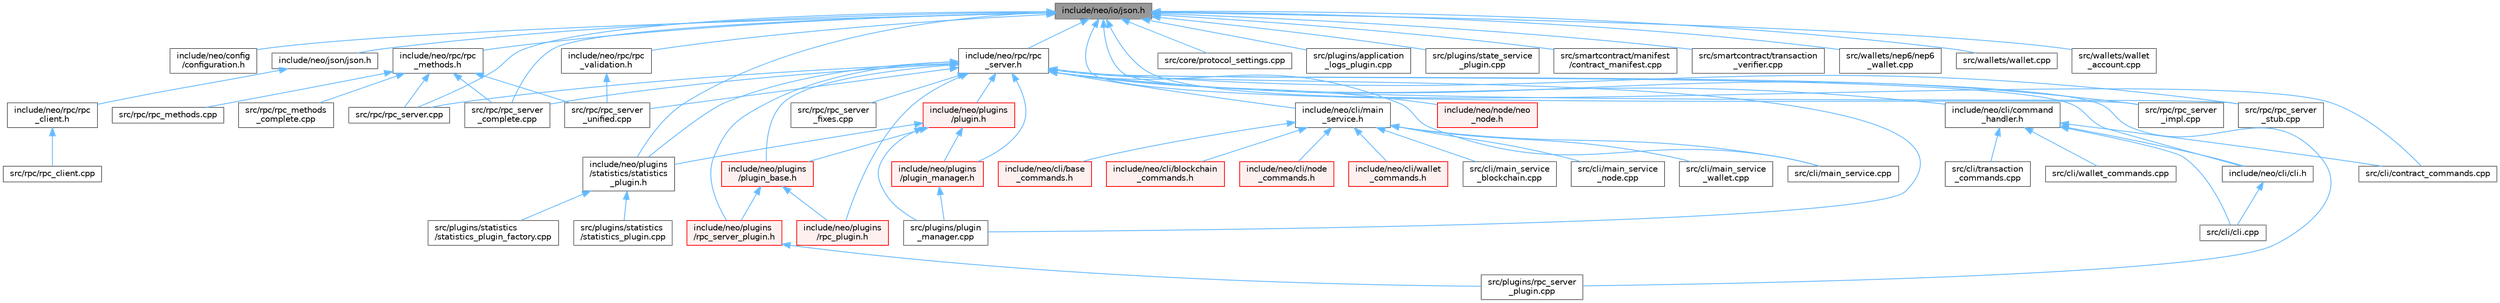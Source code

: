 digraph "include/neo/io/json.h"
{
 // LATEX_PDF_SIZE
  bgcolor="transparent";
  edge [fontname=Helvetica,fontsize=10,labelfontname=Helvetica,labelfontsize=10];
  node [fontname=Helvetica,fontsize=10,shape=box,height=0.2,width=0.4];
  Node1 [id="Node000001",label="include/neo/io/json.h",height=0.2,width=0.4,color="gray40", fillcolor="grey60", style="filled", fontcolor="black",tooltip=" "];
  Node1 -> Node2 [id="edge1_Node000001_Node000002",dir="back",color="steelblue1",style="solid",tooltip=" "];
  Node2 [id="Node000002",label="include/neo/config\l/configuration.h",height=0.2,width=0.4,color="grey40", fillcolor="white", style="filled",URL="$configuration_8h.html",tooltip=" "];
  Node1 -> Node3 [id="edge2_Node000001_Node000003",dir="back",color="steelblue1",style="solid",tooltip=" "];
  Node3 [id="Node000003",label="include/neo/json/json.h",height=0.2,width=0.4,color="grey40", fillcolor="white", style="filled",URL="$json_2json_8h.html",tooltip=" "];
  Node3 -> Node4 [id="edge3_Node000003_Node000004",dir="back",color="steelblue1",style="solid",tooltip=" "];
  Node4 [id="Node000004",label="include/neo/rpc/rpc\l_client.h",height=0.2,width=0.4,color="grey40", fillcolor="white", style="filled",URL="$rpc__client_8h.html",tooltip=" "];
  Node4 -> Node5 [id="edge4_Node000004_Node000005",dir="back",color="steelblue1",style="solid",tooltip=" "];
  Node5 [id="Node000005",label="src/rpc/rpc_client.cpp",height=0.2,width=0.4,color="grey40", fillcolor="white", style="filled",URL="$rpc__client_8cpp.html",tooltip=" "];
  Node1 -> Node6 [id="edge5_Node000001_Node000006",dir="back",color="steelblue1",style="solid",tooltip=" "];
  Node6 [id="Node000006",label="include/neo/plugins\l/statistics/statistics\l_plugin.h",height=0.2,width=0.4,color="grey40", fillcolor="white", style="filled",URL="$statistics_2statistics__plugin_8h.html",tooltip=" "];
  Node6 -> Node7 [id="edge6_Node000006_Node000007",dir="back",color="steelblue1",style="solid",tooltip=" "];
  Node7 [id="Node000007",label="src/plugins/statistics\l/statistics_plugin.cpp",height=0.2,width=0.4,color="grey40", fillcolor="white", style="filled",URL="$statistics_2statistics__plugin_8cpp.html",tooltip=" "];
  Node6 -> Node8 [id="edge7_Node000006_Node000008",dir="back",color="steelblue1",style="solid",tooltip=" "];
  Node8 [id="Node000008",label="src/plugins/statistics\l/statistics_plugin_factory.cpp",height=0.2,width=0.4,color="grey40", fillcolor="white", style="filled",URL="$statistics__plugin__factory_8cpp.html",tooltip=" "];
  Node1 -> Node9 [id="edge8_Node000001_Node000009",dir="back",color="steelblue1",style="solid",tooltip=" "];
  Node9 [id="Node000009",label="include/neo/rpc/rpc\l_methods.h",height=0.2,width=0.4,color="grey40", fillcolor="white", style="filled",URL="$rpc__methods_8h.html",tooltip=" "];
  Node9 -> Node10 [id="edge9_Node000009_Node000010",dir="back",color="steelblue1",style="solid",tooltip=" "];
  Node10 [id="Node000010",label="src/rpc/rpc_methods.cpp",height=0.2,width=0.4,color="grey40", fillcolor="white", style="filled",URL="$rpc__methods_8cpp.html",tooltip=" "];
  Node9 -> Node11 [id="edge10_Node000009_Node000011",dir="back",color="steelblue1",style="solid",tooltip=" "];
  Node11 [id="Node000011",label="src/rpc/rpc_methods\l_complete.cpp",height=0.2,width=0.4,color="grey40", fillcolor="white", style="filled",URL="$rpc__methods__complete_8cpp.html",tooltip=" "];
  Node9 -> Node12 [id="edge11_Node000009_Node000012",dir="back",color="steelblue1",style="solid",tooltip=" "];
  Node12 [id="Node000012",label="src/rpc/rpc_server.cpp",height=0.2,width=0.4,color="grey40", fillcolor="white", style="filled",URL="$rpc__server_8cpp.html",tooltip=" "];
  Node9 -> Node13 [id="edge12_Node000009_Node000013",dir="back",color="steelblue1",style="solid",tooltip=" "];
  Node13 [id="Node000013",label="src/rpc/rpc_server\l_complete.cpp",height=0.2,width=0.4,color="grey40", fillcolor="white", style="filled",URL="$rpc__server__complete_8cpp.html",tooltip=" "];
  Node9 -> Node14 [id="edge13_Node000009_Node000014",dir="back",color="steelblue1",style="solid",tooltip=" "];
  Node14 [id="Node000014",label="src/rpc/rpc_server\l_unified.cpp",height=0.2,width=0.4,color="grey40", fillcolor="white", style="filled",URL="$rpc__server__unified_8cpp.html",tooltip=" "];
  Node1 -> Node15 [id="edge14_Node000001_Node000015",dir="back",color="steelblue1",style="solid",tooltip=" "];
  Node15 [id="Node000015",label="include/neo/rpc/rpc\l_server.h",height=0.2,width=0.4,color="grey40", fillcolor="white", style="filled",URL="$rpc__server_8h.html",tooltip=" "];
  Node15 -> Node16 [id="edge15_Node000015_Node000016",dir="back",color="steelblue1",style="solid",tooltip=" "];
  Node16 [id="Node000016",label="include/neo/cli/cli.h",height=0.2,width=0.4,color="grey40", fillcolor="white", style="filled",URL="$cli_8h.html",tooltip=" "];
  Node16 -> Node17 [id="edge16_Node000016_Node000017",dir="back",color="steelblue1",style="solid",tooltip=" "];
  Node17 [id="Node000017",label="src/cli/cli.cpp",height=0.2,width=0.4,color="grey40", fillcolor="white", style="filled",URL="$cli_8cpp.html",tooltip=" "];
  Node15 -> Node18 [id="edge17_Node000015_Node000018",dir="back",color="steelblue1",style="solid",tooltip=" "];
  Node18 [id="Node000018",label="include/neo/cli/command\l_handler.h",height=0.2,width=0.4,color="grey40", fillcolor="white", style="filled",URL="$command__handler_8h.html",tooltip=" "];
  Node18 -> Node16 [id="edge18_Node000018_Node000016",dir="back",color="steelblue1",style="solid",tooltip=" "];
  Node18 -> Node17 [id="edge19_Node000018_Node000017",dir="back",color="steelblue1",style="solid",tooltip=" "];
  Node18 -> Node19 [id="edge20_Node000018_Node000019",dir="back",color="steelblue1",style="solid",tooltip=" "];
  Node19 [id="Node000019",label="src/cli/contract_commands.cpp",height=0.2,width=0.4,color="grey40", fillcolor="white", style="filled",URL="$contract__commands_8cpp.html",tooltip=" "];
  Node18 -> Node20 [id="edge21_Node000018_Node000020",dir="back",color="steelblue1",style="solid",tooltip=" "];
  Node20 [id="Node000020",label="src/cli/transaction\l_commands.cpp",height=0.2,width=0.4,color="grey40", fillcolor="white", style="filled",URL="$transaction__commands_8cpp.html",tooltip=" "];
  Node18 -> Node21 [id="edge22_Node000018_Node000021",dir="back",color="steelblue1",style="solid",tooltip=" "];
  Node21 [id="Node000021",label="src/cli/wallet_commands.cpp",height=0.2,width=0.4,color="grey40", fillcolor="white", style="filled",URL="$wallet__commands_8cpp.html",tooltip=" "];
  Node15 -> Node22 [id="edge23_Node000015_Node000022",dir="back",color="steelblue1",style="solid",tooltip=" "];
  Node22 [id="Node000022",label="include/neo/cli/main\l_service.h",height=0.2,width=0.4,color="grey40", fillcolor="white", style="filled",URL="$main__service_8h.html",tooltip=" "];
  Node22 -> Node23 [id="edge24_Node000022_Node000023",dir="back",color="steelblue1",style="solid",tooltip=" "];
  Node23 [id="Node000023",label="include/neo/cli/base\l_commands.h",height=0.2,width=0.4,color="red", fillcolor="#FFF0F0", style="filled",URL="$base__commands_8h.html",tooltip=" "];
  Node22 -> Node25 [id="edge25_Node000022_Node000025",dir="back",color="steelblue1",style="solid",tooltip=" "];
  Node25 [id="Node000025",label="include/neo/cli/blockchain\l_commands.h",height=0.2,width=0.4,color="red", fillcolor="#FFF0F0", style="filled",URL="$blockchain__commands_8h.html",tooltip=" "];
  Node22 -> Node27 [id="edge26_Node000022_Node000027",dir="back",color="steelblue1",style="solid",tooltip=" "];
  Node27 [id="Node000027",label="include/neo/cli/node\l_commands.h",height=0.2,width=0.4,color="red", fillcolor="#FFF0F0", style="filled",URL="$node__commands_8h.html",tooltip=" "];
  Node22 -> Node29 [id="edge27_Node000022_Node000029",dir="back",color="steelblue1",style="solid",tooltip=" "];
  Node29 [id="Node000029",label="include/neo/cli/wallet\l_commands.h",height=0.2,width=0.4,color="red", fillcolor="#FFF0F0", style="filled",URL="$wallet__commands_8h.html",tooltip=" "];
  Node22 -> Node31 [id="edge28_Node000022_Node000031",dir="back",color="steelblue1",style="solid",tooltip=" "];
  Node31 [id="Node000031",label="src/cli/main_service.cpp",height=0.2,width=0.4,color="grey40", fillcolor="white", style="filled",URL="$main__service_8cpp.html",tooltip=" "];
  Node22 -> Node32 [id="edge29_Node000022_Node000032",dir="back",color="steelblue1",style="solid",tooltip=" "];
  Node32 [id="Node000032",label="src/cli/main_service\l_blockchain.cpp",height=0.2,width=0.4,color="grey40", fillcolor="white", style="filled",URL="$main__service__blockchain_8cpp.html",tooltip=" "];
  Node22 -> Node33 [id="edge30_Node000022_Node000033",dir="back",color="steelblue1",style="solid",tooltip=" "];
  Node33 [id="Node000033",label="src/cli/main_service\l_node.cpp",height=0.2,width=0.4,color="grey40", fillcolor="white", style="filled",URL="$main__service__node_8cpp.html",tooltip=" "];
  Node22 -> Node34 [id="edge31_Node000022_Node000034",dir="back",color="steelblue1",style="solid",tooltip=" "];
  Node34 [id="Node000034",label="src/cli/main_service\l_wallet.cpp",height=0.2,width=0.4,color="grey40", fillcolor="white", style="filled",URL="$main__service__wallet_8cpp.html",tooltip=" "];
  Node15 -> Node35 [id="edge32_Node000015_Node000035",dir="back",color="steelblue1",style="solid",tooltip=" "];
  Node35 [id="Node000035",label="include/neo/node/neo\l_node.h",height=0.2,width=0.4,color="red", fillcolor="#FFF0F0", style="filled",URL="$neo__node_8h.html",tooltip=" "];
  Node15 -> Node40 [id="edge33_Node000015_Node000040",dir="back",color="steelblue1",style="solid",tooltip=" "];
  Node40 [id="Node000040",label="include/neo/plugins\l/plugin.h",height=0.2,width=0.4,color="red", fillcolor="#FFF0F0", style="filled",URL="$plugins_2plugin_8h.html",tooltip=" "];
  Node40 -> Node41 [id="edge34_Node000040_Node000041",dir="back",color="steelblue1",style="solid",tooltip=" "];
  Node41 [id="Node000041",label="include/neo/plugins\l/plugin_base.h",height=0.2,width=0.4,color="red", fillcolor="#FFF0F0", style="filled",URL="$plugin__base_8h.html",tooltip=" "];
  Node41 -> Node47 [id="edge35_Node000041_Node000047",dir="back",color="steelblue1",style="solid",tooltip=" "];
  Node47 [id="Node000047",label="include/neo/plugins\l/rpc_plugin.h",height=0.2,width=0.4,color="red", fillcolor="#FFF0F0", style="filled",URL="$rpc__plugin_8h.html",tooltip=" "];
  Node41 -> Node49 [id="edge36_Node000041_Node000049",dir="back",color="steelblue1",style="solid",tooltip=" "];
  Node49 [id="Node000049",label="include/neo/plugins\l/rpc_server_plugin.h",height=0.2,width=0.4,color="red", fillcolor="#FFF0F0", style="filled",URL="$rpc__server__plugin_8h.html",tooltip=" "];
  Node49 -> Node50 [id="edge37_Node000049_Node000050",dir="back",color="steelblue1",style="solid",tooltip=" "];
  Node50 [id="Node000050",label="src/plugins/rpc_server\l_plugin.cpp",height=0.2,width=0.4,color="grey40", fillcolor="white", style="filled",URL="$rpc__server__plugin_8cpp.html",tooltip=" "];
  Node40 -> Node58 [id="edge38_Node000040_Node000058",dir="back",color="steelblue1",style="solid",tooltip=" "];
  Node58 [id="Node000058",label="include/neo/plugins\l/plugin_manager.h",height=0.2,width=0.4,color="red", fillcolor="#FFF0F0", style="filled",URL="$plugin__manager_8h.html",tooltip=" "];
  Node58 -> Node61 [id="edge39_Node000058_Node000061",dir="back",color="steelblue1",style="solid",tooltip=" "];
  Node61 [id="Node000061",label="src/plugins/plugin\l_manager.cpp",height=0.2,width=0.4,color="grey40", fillcolor="white", style="filled",URL="$plugin__manager_8cpp.html",tooltip=" "];
  Node40 -> Node6 [id="edge40_Node000040_Node000006",dir="back",color="steelblue1",style="solid",tooltip=" "];
  Node40 -> Node61 [id="edge41_Node000040_Node000061",dir="back",color="steelblue1",style="solid",tooltip=" "];
  Node15 -> Node41 [id="edge42_Node000015_Node000041",dir="back",color="steelblue1",style="solid",tooltip=" "];
  Node15 -> Node58 [id="edge43_Node000015_Node000058",dir="back",color="steelblue1",style="solid",tooltip=" "];
  Node15 -> Node47 [id="edge44_Node000015_Node000047",dir="back",color="steelblue1",style="solid",tooltip=" "];
  Node15 -> Node49 [id="edge45_Node000015_Node000049",dir="back",color="steelblue1",style="solid",tooltip=" "];
  Node15 -> Node6 [id="edge46_Node000015_Node000006",dir="back",color="steelblue1",style="solid",tooltip=" "];
  Node15 -> Node31 [id="edge47_Node000015_Node000031",dir="back",color="steelblue1",style="solid",tooltip=" "];
  Node15 -> Node61 [id="edge48_Node000015_Node000061",dir="back",color="steelblue1",style="solid",tooltip=" "];
  Node15 -> Node50 [id="edge49_Node000015_Node000050",dir="back",color="steelblue1",style="solid",tooltip=" "];
  Node15 -> Node12 [id="edge50_Node000015_Node000012",dir="back",color="steelblue1",style="solid",tooltip=" "];
  Node15 -> Node13 [id="edge51_Node000015_Node000013",dir="back",color="steelblue1",style="solid",tooltip=" "];
  Node15 -> Node63 [id="edge52_Node000015_Node000063",dir="back",color="steelblue1",style="solid",tooltip=" "];
  Node63 [id="Node000063",label="src/rpc/rpc_server\l_fixes.cpp",height=0.2,width=0.4,color="grey40", fillcolor="white", style="filled",URL="$rpc__server__fixes_8cpp.html",tooltip=" "];
  Node15 -> Node64 [id="edge53_Node000015_Node000064",dir="back",color="steelblue1",style="solid",tooltip=" "];
  Node64 [id="Node000064",label="src/rpc/rpc_server\l_impl.cpp",height=0.2,width=0.4,color="grey40", fillcolor="white", style="filled",URL="$rpc__server__impl_8cpp.html",tooltip=" "];
  Node15 -> Node65 [id="edge54_Node000015_Node000065",dir="back",color="steelblue1",style="solid",tooltip=" "];
  Node65 [id="Node000065",label="src/rpc/rpc_server\l_stub.cpp",height=0.2,width=0.4,color="grey40", fillcolor="white", style="filled",URL="$rpc__server__stub_8cpp.html",tooltip=" "];
  Node15 -> Node14 [id="edge55_Node000015_Node000014",dir="back",color="steelblue1",style="solid",tooltip=" "];
  Node1 -> Node66 [id="edge56_Node000001_Node000066",dir="back",color="steelblue1",style="solid",tooltip=" "];
  Node66 [id="Node000066",label="include/neo/rpc/rpc\l_validation.h",height=0.2,width=0.4,color="grey40", fillcolor="white", style="filled",URL="$rpc__validation_8h.html",tooltip=" "];
  Node66 -> Node14 [id="edge57_Node000066_Node000014",dir="back",color="steelblue1",style="solid",tooltip=" "];
  Node1 -> Node19 [id="edge58_Node000001_Node000019",dir="back",color="steelblue1",style="solid",tooltip=" "];
  Node1 -> Node67 [id="edge59_Node000001_Node000067",dir="back",color="steelblue1",style="solid",tooltip=" "];
  Node67 [id="Node000067",label="src/core/protocol_settings.cpp",height=0.2,width=0.4,color="grey40", fillcolor="white", style="filled",URL="$core_2protocol__settings_8cpp.html",tooltip=" "];
  Node1 -> Node43 [id="edge60_Node000001_Node000043",dir="back",color="steelblue1",style="solid",tooltip=" "];
  Node43 [id="Node000043",label="src/plugins/application\l_logs_plugin.cpp",height=0.2,width=0.4,color="grey40", fillcolor="white", style="filled",URL="$application__logs__plugin_8cpp.html",tooltip=" "];
  Node1 -> Node52 [id="edge61_Node000001_Node000052",dir="back",color="steelblue1",style="solid",tooltip=" "];
  Node52 [id="Node000052",label="src/plugins/state_service\l_plugin.cpp",height=0.2,width=0.4,color="grey40", fillcolor="white", style="filled",URL="$state__service__plugin_8cpp.html",tooltip=" "];
  Node1 -> Node12 [id="edge62_Node000001_Node000012",dir="back",color="steelblue1",style="solid",tooltip=" "];
  Node1 -> Node13 [id="edge63_Node000001_Node000013",dir="back",color="steelblue1",style="solid",tooltip=" "];
  Node1 -> Node64 [id="edge64_Node000001_Node000064",dir="back",color="steelblue1",style="solid",tooltip=" "];
  Node1 -> Node65 [id="edge65_Node000001_Node000065",dir="back",color="steelblue1",style="solid",tooltip=" "];
  Node1 -> Node68 [id="edge66_Node000001_Node000068",dir="back",color="steelblue1",style="solid",tooltip=" "];
  Node68 [id="Node000068",label="src/smartcontract/manifest\l/contract_manifest.cpp",height=0.2,width=0.4,color="grey40", fillcolor="white", style="filled",URL="$contract__manifest_8cpp.html",tooltip=" "];
  Node1 -> Node69 [id="edge67_Node000001_Node000069",dir="back",color="steelblue1",style="solid",tooltip=" "];
  Node69 [id="Node000069",label="src/smartcontract/transaction\l_verifier.cpp",height=0.2,width=0.4,color="grey40", fillcolor="white", style="filled",URL="$transaction__verifier_8cpp.html",tooltip=" "];
  Node1 -> Node70 [id="edge68_Node000001_Node000070",dir="back",color="steelblue1",style="solid",tooltip=" "];
  Node70 [id="Node000070",label="src/wallets/nep6/nep6\l_wallet.cpp",height=0.2,width=0.4,color="grey40", fillcolor="white", style="filled",URL="$nep6__wallet_8cpp.html",tooltip=" "];
  Node1 -> Node71 [id="edge69_Node000001_Node000071",dir="back",color="steelblue1",style="solid",tooltip=" "];
  Node71 [id="Node000071",label="src/wallets/wallet.cpp",height=0.2,width=0.4,color="grey40", fillcolor="white", style="filled",URL="$wallet_8cpp.html",tooltip=" "];
  Node1 -> Node72 [id="edge70_Node000001_Node000072",dir="back",color="steelblue1",style="solid",tooltip=" "];
  Node72 [id="Node000072",label="src/wallets/wallet\l_account.cpp",height=0.2,width=0.4,color="grey40", fillcolor="white", style="filled",URL="$wallet__account_8cpp.html",tooltip=" "];
}

